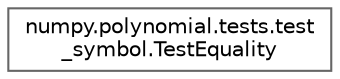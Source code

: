 digraph "Graphical Class Hierarchy"
{
 // LATEX_PDF_SIZE
  bgcolor="transparent";
  edge [fontname=Helvetica,fontsize=10,labelfontname=Helvetica,labelfontsize=10];
  node [fontname=Helvetica,fontsize=10,shape=box,height=0.2,width=0.4];
  rankdir="LR";
  Node0 [id="Node000000",label="numpy.polynomial.tests.test\l_symbol.TestEquality",height=0.2,width=0.4,color="grey40", fillcolor="white", style="filled",URL="$d4/de2/classnumpy_1_1polynomial_1_1tests_1_1test__symbol_1_1TestEquality.html",tooltip=" "];
}
